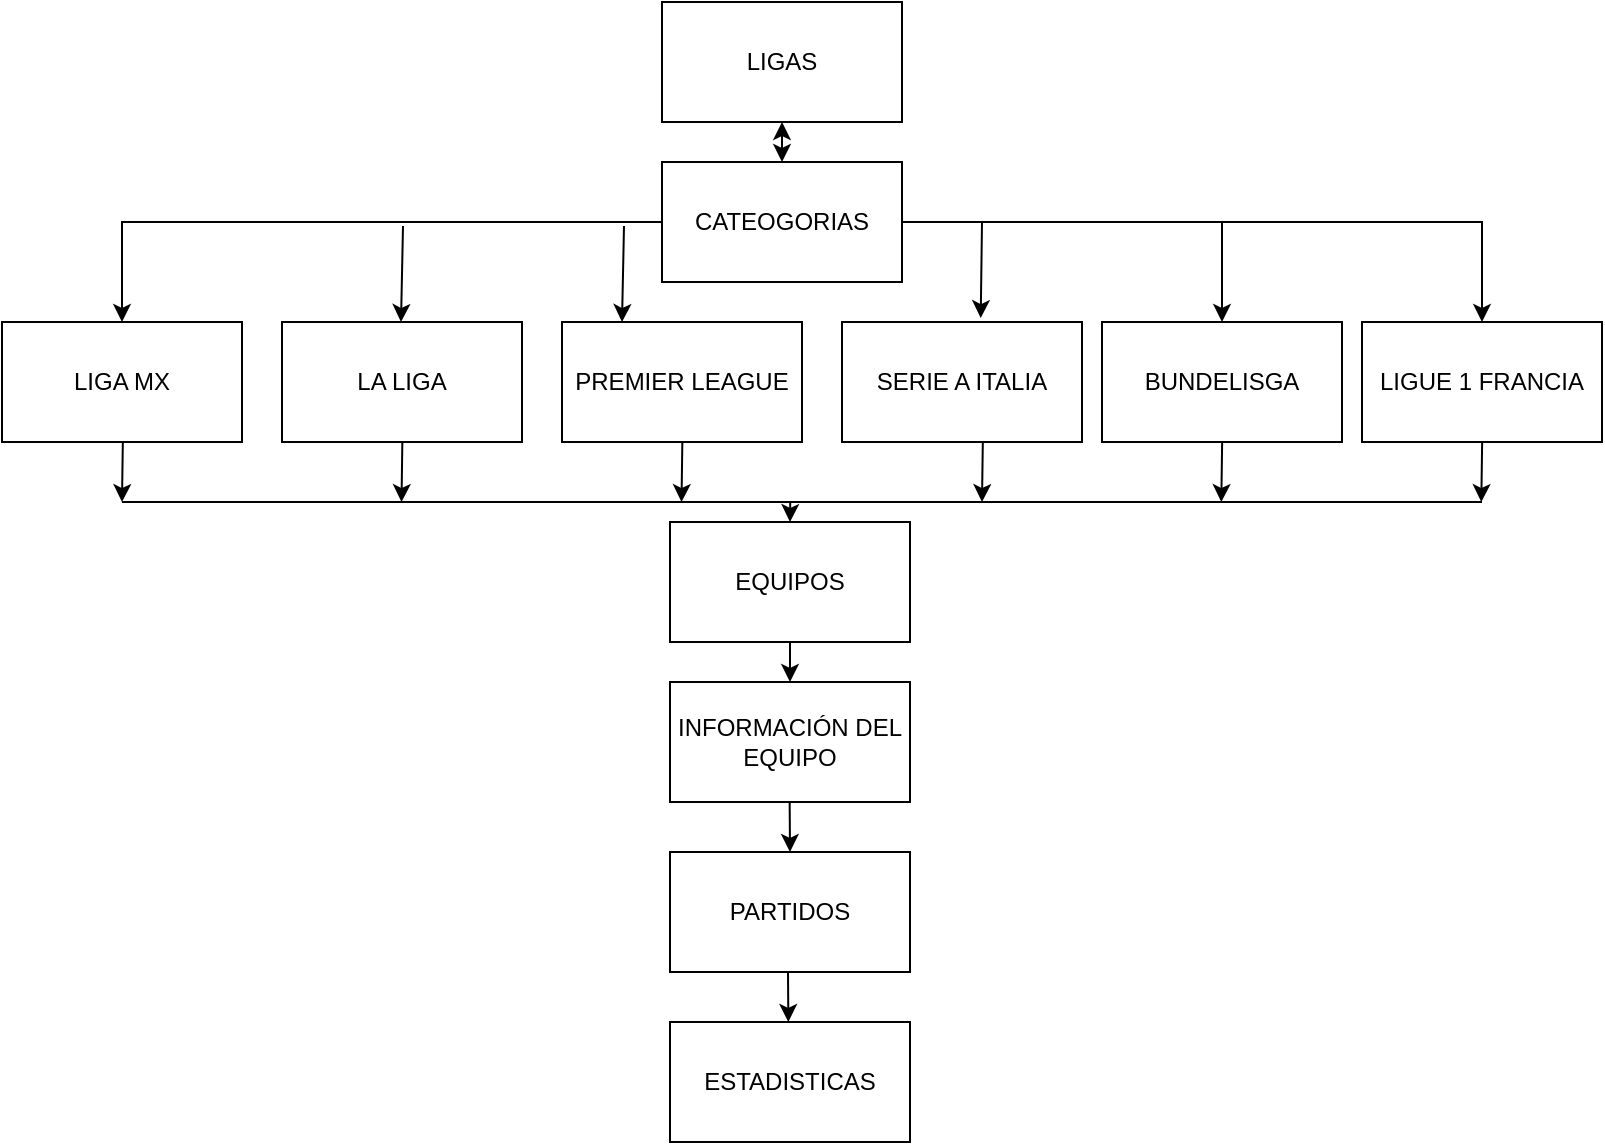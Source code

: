 <mxfile version="24.7.12">
  <diagram name="Página-1" id="e0W5FFudfDkD1n7ttD1k">
    <mxGraphModel dx="1134" dy="657" grid="1" gridSize="10" guides="1" tooltips="1" connect="1" arrows="1" fold="1" page="1" pageScale="1" pageWidth="827" pageHeight="1169" math="0" shadow="0">
      <root>
        <mxCell id="0" />
        <mxCell id="1" parent="0" />
        <mxCell id="3Sb3ryOfrzizplaeh4FI-1" value="PREMIER LEAGUE" style="rounded=0;whiteSpace=wrap;html=1;" vertex="1" parent="1">
          <mxGeometry x="300" y="280" width="120" height="60" as="geometry" />
        </mxCell>
        <mxCell id="3Sb3ryOfrzizplaeh4FI-2" value="BUNDELISGA" style="rounded=0;whiteSpace=wrap;html=1;" vertex="1" parent="1">
          <mxGeometry x="570" y="280" width="120" height="60" as="geometry" />
        </mxCell>
        <mxCell id="3Sb3ryOfrzizplaeh4FI-3" value="LA LIGA" style="rounded=0;whiteSpace=wrap;html=1;" vertex="1" parent="1">
          <mxGeometry x="160" y="280" width="120" height="60" as="geometry" />
        </mxCell>
        <mxCell id="3Sb3ryOfrzizplaeh4FI-4" value="LIGAS" style="rounded=0;whiteSpace=wrap;html=1;" vertex="1" parent="1">
          <mxGeometry x="350" y="120" width="120" height="60" as="geometry" />
        </mxCell>
        <mxCell id="3Sb3ryOfrzizplaeh4FI-6" value="CATEOGORIAS" style="rounded=0;whiteSpace=wrap;html=1;" vertex="1" parent="1">
          <mxGeometry x="350" y="200" width="120" height="60" as="geometry" />
        </mxCell>
        <mxCell id="3Sb3ryOfrzizplaeh4FI-7" value="SERIE A ITALIA" style="rounded=0;whiteSpace=wrap;html=1;" vertex="1" parent="1">
          <mxGeometry x="440" y="280" width="120" height="60" as="geometry" />
        </mxCell>
        <mxCell id="3Sb3ryOfrzizplaeh4FI-8" value="LIGUE 1 FRANCIA" style="rounded=0;whiteSpace=wrap;html=1;" vertex="1" parent="1">
          <mxGeometry x="700" y="280" width="120" height="60" as="geometry" />
        </mxCell>
        <mxCell id="3Sb3ryOfrzizplaeh4FI-9" value="LIGA MX" style="rounded=0;whiteSpace=wrap;html=1;" vertex="1" parent="1">
          <mxGeometry x="20" y="280" width="120" height="60" as="geometry" />
        </mxCell>
        <mxCell id="3Sb3ryOfrzizplaeh4FI-10" value="EQUIPOS" style="rounded=0;whiteSpace=wrap;html=1;" vertex="1" parent="1">
          <mxGeometry x="354" y="380" width="120" height="60" as="geometry" />
        </mxCell>
        <mxCell id="3Sb3ryOfrzizplaeh4FI-11" value="PARTIDOS" style="rounded=0;whiteSpace=wrap;html=1;" vertex="1" parent="1">
          <mxGeometry x="354" y="545" width="120" height="60" as="geometry" />
        </mxCell>
        <mxCell id="3Sb3ryOfrzizplaeh4FI-12" value="INFORMACIÓN DEL EQUIPO" style="rounded=0;whiteSpace=wrap;html=1;" vertex="1" parent="1">
          <mxGeometry x="354" y="460" width="120" height="60" as="geometry" />
        </mxCell>
        <mxCell id="3Sb3ryOfrzizplaeh4FI-13" value="ESTADISTICAS" style="rounded=0;whiteSpace=wrap;html=1;" vertex="1" parent="1">
          <mxGeometry x="354" y="630" width="120" height="60" as="geometry" />
        </mxCell>
        <mxCell id="3Sb3ryOfrzizplaeh4FI-14" value="" style="endArrow=classic;startArrow=classic;html=1;rounded=0;entryX=0.5;entryY=1;entryDx=0;entryDy=0;" edge="1" parent="1" source="3Sb3ryOfrzizplaeh4FI-6" target="3Sb3ryOfrzizplaeh4FI-4">
          <mxGeometry width="50" height="50" relative="1" as="geometry">
            <mxPoint x="364" y="230" as="sourcePoint" />
            <mxPoint x="414" y="180" as="targetPoint" />
          </mxGeometry>
        </mxCell>
        <mxCell id="3Sb3ryOfrzizplaeh4FI-16" value="" style="endArrow=classic;html=1;rounded=0;exitX=1;exitY=0.5;exitDx=0;exitDy=0;entryX=0.5;entryY=0;entryDx=0;entryDy=0;" edge="1" parent="1" source="3Sb3ryOfrzizplaeh4FI-6" target="3Sb3ryOfrzizplaeh4FI-8">
          <mxGeometry width="50" height="50" relative="1" as="geometry">
            <mxPoint x="380" y="330" as="sourcePoint" />
            <mxPoint x="640" y="230" as="targetPoint" />
            <Array as="points">
              <mxPoint x="760" y="230" />
            </Array>
          </mxGeometry>
        </mxCell>
        <mxCell id="3Sb3ryOfrzizplaeh4FI-17" value="" style="endArrow=classic;html=1;rounded=0;exitX=1;exitY=0.5;exitDx=0;exitDy=0;entryX=0.5;entryY=0;entryDx=0;entryDy=0;" edge="1" parent="1" target="3Sb3ryOfrzizplaeh4FI-2">
          <mxGeometry width="50" height="50" relative="1" as="geometry">
            <mxPoint x="470" y="230" as="sourcePoint" />
            <mxPoint x="760" y="280" as="targetPoint" />
            <Array as="points">
              <mxPoint x="630" y="230" />
            </Array>
          </mxGeometry>
        </mxCell>
        <mxCell id="3Sb3ryOfrzizplaeh4FI-18" value="" style="endArrow=classic;html=1;rounded=0;entryX=0.578;entryY=-0.033;entryDx=0;entryDy=0;entryPerimeter=0;" edge="1" parent="1" target="3Sb3ryOfrzizplaeh4FI-7">
          <mxGeometry width="50" height="50" relative="1" as="geometry">
            <mxPoint x="510" y="230" as="sourcePoint" />
            <mxPoint x="510" y="270" as="targetPoint" />
          </mxGeometry>
        </mxCell>
        <mxCell id="3Sb3ryOfrzizplaeh4FI-20" value="" style="endArrow=classic;html=1;rounded=0;entryX=0.5;entryY=0;entryDx=0;entryDy=0;exitX=0;exitY=0.5;exitDx=0;exitDy=0;" edge="1" parent="1" source="3Sb3ryOfrzizplaeh4FI-6" target="3Sb3ryOfrzizplaeh4FI-9">
          <mxGeometry width="50" height="50" relative="1" as="geometry">
            <mxPoint x="320" y="320" as="sourcePoint" />
            <mxPoint x="370" y="270" as="targetPoint" />
            <Array as="points">
              <mxPoint x="80" y="230" />
            </Array>
          </mxGeometry>
        </mxCell>
        <mxCell id="3Sb3ryOfrzizplaeh4FI-21" value="" style="endArrow=classic;html=1;rounded=0;entryX=0.578;entryY=-0.033;entryDx=0;entryDy=0;entryPerimeter=0;" edge="1" parent="1">
          <mxGeometry width="50" height="50" relative="1" as="geometry">
            <mxPoint x="220.5" y="232" as="sourcePoint" />
            <mxPoint x="219.5" y="280" as="targetPoint" />
          </mxGeometry>
        </mxCell>
        <mxCell id="3Sb3ryOfrzizplaeh4FI-22" value="" style="endArrow=classic;html=1;rounded=0;entryX=0.578;entryY=-0.033;entryDx=0;entryDy=0;entryPerimeter=0;" edge="1" parent="1">
          <mxGeometry width="50" height="50" relative="1" as="geometry">
            <mxPoint x="331" y="232" as="sourcePoint" />
            <mxPoint x="330" y="280" as="targetPoint" />
          </mxGeometry>
        </mxCell>
        <mxCell id="3Sb3ryOfrzizplaeh4FI-23" value="" style="endArrow=none;html=1;rounded=0;" edge="1" parent="1">
          <mxGeometry width="50" height="50" relative="1" as="geometry">
            <mxPoint x="80" y="370" as="sourcePoint" />
            <mxPoint x="760" y="370" as="targetPoint" />
          </mxGeometry>
        </mxCell>
        <mxCell id="3Sb3ryOfrzizplaeh4FI-24" value="" style="endArrow=classic;html=1;rounded=0;" edge="1" parent="1">
          <mxGeometry width="50" height="50" relative="1" as="geometry">
            <mxPoint x="80.41" y="340" as="sourcePoint" />
            <mxPoint x="80" y="370" as="targetPoint" />
          </mxGeometry>
        </mxCell>
        <mxCell id="3Sb3ryOfrzizplaeh4FI-25" value="" style="endArrow=classic;html=1;rounded=0;" edge="1" parent="1">
          <mxGeometry width="50" height="50" relative="1" as="geometry">
            <mxPoint x="360.17" y="340" as="sourcePoint" />
            <mxPoint x="359.76" y="370" as="targetPoint" />
          </mxGeometry>
        </mxCell>
        <mxCell id="3Sb3ryOfrzizplaeh4FI-26" value="" style="endArrow=classic;html=1;rounded=0;" edge="1" parent="1">
          <mxGeometry width="50" height="50" relative="1" as="geometry">
            <mxPoint x="220.17" y="340" as="sourcePoint" />
            <mxPoint x="219.76" y="370" as="targetPoint" />
          </mxGeometry>
        </mxCell>
        <mxCell id="3Sb3ryOfrzizplaeh4FI-27" value="" style="endArrow=classic;html=1;rounded=0;fontStyle=1" edge="1" parent="1">
          <mxGeometry width="50" height="50" relative="1" as="geometry">
            <mxPoint x="510.41" y="340" as="sourcePoint" />
            <mxPoint x="510" y="370" as="targetPoint" />
          </mxGeometry>
        </mxCell>
        <mxCell id="3Sb3ryOfrzizplaeh4FI-28" value="" style="endArrow=classic;html=1;rounded=0;fontStyle=1" edge="1" parent="1">
          <mxGeometry width="50" height="50" relative="1" as="geometry">
            <mxPoint x="630.07" y="340" as="sourcePoint" />
            <mxPoint x="629.66" y="370" as="targetPoint" />
          </mxGeometry>
        </mxCell>
        <mxCell id="3Sb3ryOfrzizplaeh4FI-29" value="" style="endArrow=classic;html=1;rounded=0;fontStyle=1" edge="1" parent="1">
          <mxGeometry width="50" height="50" relative="1" as="geometry">
            <mxPoint x="760.07" y="340" as="sourcePoint" />
            <mxPoint x="759.66" y="370" as="targetPoint" />
          </mxGeometry>
        </mxCell>
        <mxCell id="3Sb3ryOfrzizplaeh4FI-30" value="" style="endArrow=classic;html=1;rounded=0;fontStyle=1" edge="1" parent="1">
          <mxGeometry width="50" height="50" relative="1" as="geometry">
            <mxPoint x="414.12" y="370" as="sourcePoint" />
            <mxPoint x="414" y="380" as="targetPoint" />
          </mxGeometry>
        </mxCell>
        <mxCell id="3Sb3ryOfrzizplaeh4FI-31" value="" style="endArrow=classic;html=1;rounded=0;fontStyle=1;entryX=0.5;entryY=0;entryDx=0;entryDy=0;exitX=0.5;exitY=1;exitDx=0;exitDy=0;" edge="1" parent="1" source="3Sb3ryOfrzizplaeh4FI-10" target="3Sb3ryOfrzizplaeh4FI-12">
          <mxGeometry width="50" height="50" relative="1" as="geometry">
            <mxPoint x="413.12" y="440" as="sourcePoint" />
            <mxPoint x="413" y="450" as="targetPoint" />
          </mxGeometry>
        </mxCell>
        <mxCell id="3Sb3ryOfrzizplaeh4FI-32" value="" style="endArrow=classic;html=1;rounded=0;fontStyle=1;exitX=0.5;exitY=1;exitDx=0;exitDy=0;entryX=0.5;entryY=0;entryDx=0;entryDy=0;" edge="1" parent="1" target="3Sb3ryOfrzizplaeh4FI-11">
          <mxGeometry width="50" height="50" relative="1" as="geometry">
            <mxPoint x="413.83" y="520" as="sourcePoint" />
            <mxPoint x="414" y="540" as="targetPoint" />
          </mxGeometry>
        </mxCell>
        <mxCell id="3Sb3ryOfrzizplaeh4FI-33" value="" style="endArrow=classic;html=1;rounded=0;fontStyle=1;exitX=0.5;exitY=1;exitDx=0;exitDy=0;entryX=0.5;entryY=0;entryDx=0;entryDy=0;" edge="1" parent="1">
          <mxGeometry width="50" height="50" relative="1" as="geometry">
            <mxPoint x="413" y="605" as="sourcePoint" />
            <mxPoint x="413.17" y="630" as="targetPoint" />
          </mxGeometry>
        </mxCell>
      </root>
    </mxGraphModel>
  </diagram>
</mxfile>
